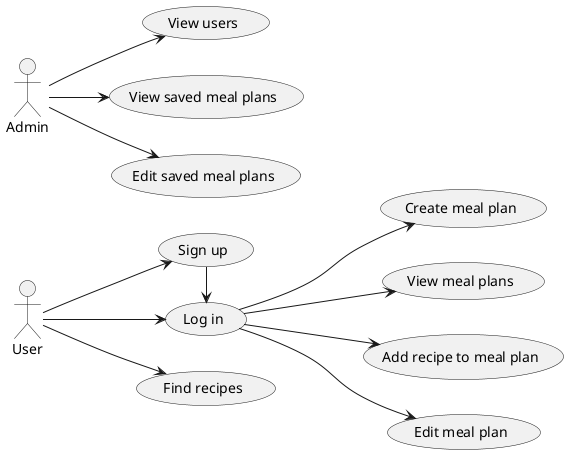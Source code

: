@startuml
'https://plantuml.com/use-case-diagram

left to right direction
User --> (Log in)
User --> (Sign up)
User --> (Find recipes)
(Log in) --> (Create meal plan)
(Log in) --> (View meal plans)
(Log in) --> (Add recipe to meal plan)
(Log in) --> (Edit meal plan)
(Sign up) -> (Log in)

Admin --> (View users)
Admin --> (View saved meal plans)
Admin --> (Edit saved meal plans)

@enduml